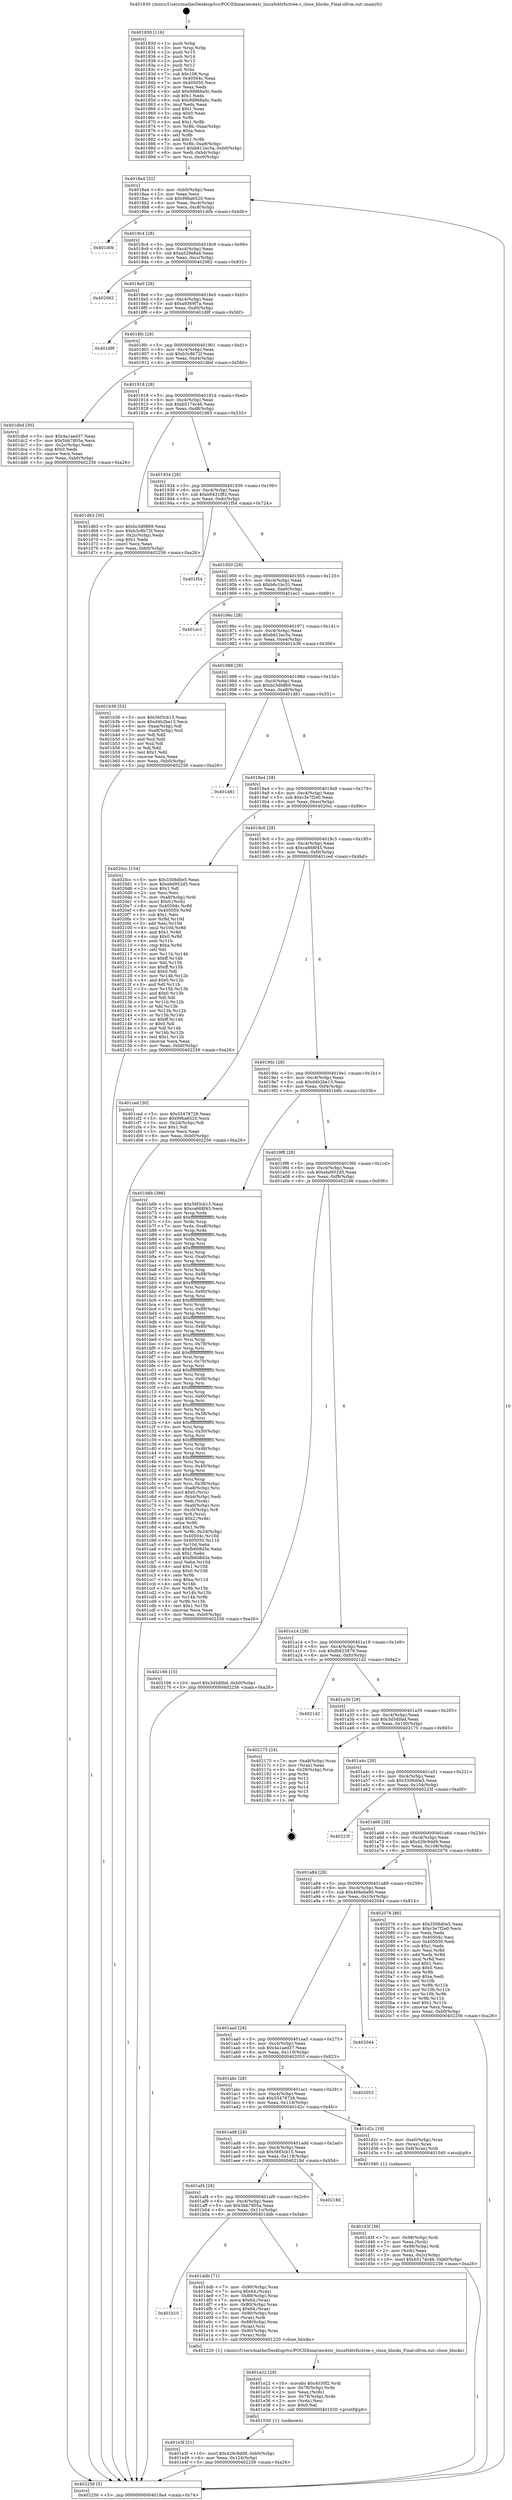 digraph "0x401830" {
  label = "0x401830 (/mnt/c/Users/mathe/Desktop/tcc/POCII/binaries/extr_linuxfsbtrfsctree.c_close_blocks_Final-ollvm.out::main(0))"
  labelloc = "t"
  node[shape=record]

  Entry [label="",width=0.3,height=0.3,shape=circle,fillcolor=black,style=filled]
  "0x4018a4" [label="{
     0x4018a4 [32]\l
     | [instrs]\l
     &nbsp;&nbsp;0x4018a4 \<+6\>: mov -0xb0(%rbp),%eax\l
     &nbsp;&nbsp;0x4018aa \<+2\>: mov %eax,%ecx\l
     &nbsp;&nbsp;0x4018ac \<+6\>: sub $0x99ba6520,%ecx\l
     &nbsp;&nbsp;0x4018b2 \<+6\>: mov %eax,-0xc4(%rbp)\l
     &nbsp;&nbsp;0x4018b8 \<+6\>: mov %ecx,-0xc8(%rbp)\l
     &nbsp;&nbsp;0x4018be \<+6\>: je 0000000000401d0b \<main+0x4db\>\l
  }"]
  "0x401d0b" [label="{
     0x401d0b\l
  }", style=dashed]
  "0x4018c4" [label="{
     0x4018c4 [28]\l
     | [instrs]\l
     &nbsp;&nbsp;0x4018c4 \<+5\>: jmp 00000000004018c9 \<main+0x99\>\l
     &nbsp;&nbsp;0x4018c9 \<+6\>: mov -0xc4(%rbp),%eax\l
     &nbsp;&nbsp;0x4018cf \<+5\>: sub $0xa529e8a4,%eax\l
     &nbsp;&nbsp;0x4018d4 \<+6\>: mov %eax,-0xcc(%rbp)\l
     &nbsp;&nbsp;0x4018da \<+6\>: je 0000000000402062 \<main+0x832\>\l
  }"]
  Exit [label="",width=0.3,height=0.3,shape=circle,fillcolor=black,style=filled,peripheries=2]
  "0x402062" [label="{
     0x402062\l
  }", style=dashed]
  "0x4018e0" [label="{
     0x4018e0 [28]\l
     | [instrs]\l
     &nbsp;&nbsp;0x4018e0 \<+5\>: jmp 00000000004018e5 \<main+0xb5\>\l
     &nbsp;&nbsp;0x4018e5 \<+6\>: mov -0xc4(%rbp),%eax\l
     &nbsp;&nbsp;0x4018eb \<+5\>: sub $0xa9369f7a,%eax\l
     &nbsp;&nbsp;0x4018f0 \<+6\>: mov %eax,-0xd0(%rbp)\l
     &nbsp;&nbsp;0x4018f6 \<+6\>: je 0000000000401d9f \<main+0x56f\>\l
  }"]
  "0x401e3f" [label="{
     0x401e3f [21]\l
     | [instrs]\l
     &nbsp;&nbsp;0x401e3f \<+10\>: movl $0x429c9dd9,-0xb0(%rbp)\l
     &nbsp;&nbsp;0x401e49 \<+6\>: mov %eax,-0x124(%rbp)\l
     &nbsp;&nbsp;0x401e4f \<+5\>: jmp 0000000000402256 \<main+0xa26\>\l
  }"]
  "0x401d9f" [label="{
     0x401d9f\l
  }", style=dashed]
  "0x4018fc" [label="{
     0x4018fc [28]\l
     | [instrs]\l
     &nbsp;&nbsp;0x4018fc \<+5\>: jmp 0000000000401901 \<main+0xd1\>\l
     &nbsp;&nbsp;0x401901 \<+6\>: mov -0xc4(%rbp),%eax\l
     &nbsp;&nbsp;0x401907 \<+5\>: sub $0xb3c8b72f,%eax\l
     &nbsp;&nbsp;0x40190c \<+6\>: mov %eax,-0xd4(%rbp)\l
     &nbsp;&nbsp;0x401912 \<+6\>: je 0000000000401dbd \<main+0x58d\>\l
  }"]
  "0x401e22" [label="{
     0x401e22 [29]\l
     | [instrs]\l
     &nbsp;&nbsp;0x401e22 \<+10\>: movabs $0x4030f2,%rdi\l
     &nbsp;&nbsp;0x401e2c \<+4\>: mov -0x78(%rbp),%rdx\l
     &nbsp;&nbsp;0x401e30 \<+2\>: mov %eax,(%rdx)\l
     &nbsp;&nbsp;0x401e32 \<+4\>: mov -0x78(%rbp),%rdx\l
     &nbsp;&nbsp;0x401e36 \<+2\>: mov (%rdx),%esi\l
     &nbsp;&nbsp;0x401e38 \<+2\>: mov $0x0,%al\l
     &nbsp;&nbsp;0x401e3a \<+5\>: call 0000000000401030 \<printf@plt\>\l
     | [calls]\l
     &nbsp;&nbsp;0x401030 \{1\} (unknown)\l
  }"]
  "0x401dbd" [label="{
     0x401dbd [30]\l
     | [instrs]\l
     &nbsp;&nbsp;0x401dbd \<+5\>: mov $0x4a1aed37,%eax\l
     &nbsp;&nbsp;0x401dc2 \<+5\>: mov $0x5bb7805a,%ecx\l
     &nbsp;&nbsp;0x401dc7 \<+3\>: mov -0x2c(%rbp),%edx\l
     &nbsp;&nbsp;0x401dca \<+3\>: cmp $0x0,%edx\l
     &nbsp;&nbsp;0x401dcd \<+3\>: cmove %ecx,%eax\l
     &nbsp;&nbsp;0x401dd0 \<+6\>: mov %eax,-0xb0(%rbp)\l
     &nbsp;&nbsp;0x401dd6 \<+5\>: jmp 0000000000402256 \<main+0xa26\>\l
  }"]
  "0x401918" [label="{
     0x401918 [28]\l
     | [instrs]\l
     &nbsp;&nbsp;0x401918 \<+5\>: jmp 000000000040191d \<main+0xed\>\l
     &nbsp;&nbsp;0x40191d \<+6\>: mov -0xc4(%rbp),%eax\l
     &nbsp;&nbsp;0x401923 \<+5\>: sub $0xb517dc46,%eax\l
     &nbsp;&nbsp;0x401928 \<+6\>: mov %eax,-0xd8(%rbp)\l
     &nbsp;&nbsp;0x40192e \<+6\>: je 0000000000401d63 \<main+0x533\>\l
  }"]
  "0x401b10" [label="{
     0x401b10\l
  }", style=dashed]
  "0x401d63" [label="{
     0x401d63 [30]\l
     | [instrs]\l
     &nbsp;&nbsp;0x401d63 \<+5\>: mov $0xbc3d0869,%eax\l
     &nbsp;&nbsp;0x401d68 \<+5\>: mov $0xb3c8b72f,%ecx\l
     &nbsp;&nbsp;0x401d6d \<+3\>: mov -0x2c(%rbp),%edx\l
     &nbsp;&nbsp;0x401d70 \<+3\>: cmp $0x1,%edx\l
     &nbsp;&nbsp;0x401d73 \<+3\>: cmovl %ecx,%eax\l
     &nbsp;&nbsp;0x401d76 \<+6\>: mov %eax,-0xb0(%rbp)\l
     &nbsp;&nbsp;0x401d7c \<+5\>: jmp 0000000000402256 \<main+0xa26\>\l
  }"]
  "0x401934" [label="{
     0x401934 [28]\l
     | [instrs]\l
     &nbsp;&nbsp;0x401934 \<+5\>: jmp 0000000000401939 \<main+0x109\>\l
     &nbsp;&nbsp;0x401939 \<+6\>: mov -0xc4(%rbp),%eax\l
     &nbsp;&nbsp;0x40193f \<+5\>: sub $0xb6431f82,%eax\l
     &nbsp;&nbsp;0x401944 \<+6\>: mov %eax,-0xdc(%rbp)\l
     &nbsp;&nbsp;0x40194a \<+6\>: je 0000000000401f54 \<main+0x724\>\l
  }"]
  "0x401ddb" [label="{
     0x401ddb [71]\l
     | [instrs]\l
     &nbsp;&nbsp;0x401ddb \<+7\>: mov -0x90(%rbp),%rax\l
     &nbsp;&nbsp;0x401de2 \<+7\>: movq $0x64,(%rax)\l
     &nbsp;&nbsp;0x401de9 \<+7\>: mov -0x88(%rbp),%rax\l
     &nbsp;&nbsp;0x401df0 \<+7\>: movq $0x64,(%rax)\l
     &nbsp;&nbsp;0x401df7 \<+4\>: mov -0x80(%rbp),%rax\l
     &nbsp;&nbsp;0x401dfb \<+7\>: movq $0x64,(%rax)\l
     &nbsp;&nbsp;0x401e02 \<+7\>: mov -0x90(%rbp),%rax\l
     &nbsp;&nbsp;0x401e09 \<+3\>: mov (%rax),%rdi\l
     &nbsp;&nbsp;0x401e0c \<+7\>: mov -0x88(%rbp),%rax\l
     &nbsp;&nbsp;0x401e13 \<+3\>: mov (%rax),%rsi\l
     &nbsp;&nbsp;0x401e16 \<+4\>: mov -0x80(%rbp),%rax\l
     &nbsp;&nbsp;0x401e1a \<+3\>: mov (%rax),%rdx\l
     &nbsp;&nbsp;0x401e1d \<+5\>: call 0000000000401220 \<close_blocks\>\l
     | [calls]\l
     &nbsp;&nbsp;0x401220 \{1\} (/mnt/c/Users/mathe/Desktop/tcc/POCII/binaries/extr_linuxfsbtrfsctree.c_close_blocks_Final-ollvm.out::close_blocks)\l
  }"]
  "0x401f54" [label="{
     0x401f54\l
  }", style=dashed]
  "0x401950" [label="{
     0x401950 [28]\l
     | [instrs]\l
     &nbsp;&nbsp;0x401950 \<+5\>: jmp 0000000000401955 \<main+0x125\>\l
     &nbsp;&nbsp;0x401955 \<+6\>: mov -0xc4(%rbp),%eax\l
     &nbsp;&nbsp;0x40195b \<+5\>: sub $0xb6c1bc31,%eax\l
     &nbsp;&nbsp;0x401960 \<+6\>: mov %eax,-0xe0(%rbp)\l
     &nbsp;&nbsp;0x401966 \<+6\>: je 0000000000401ec1 \<main+0x691\>\l
  }"]
  "0x401af4" [label="{
     0x401af4 [28]\l
     | [instrs]\l
     &nbsp;&nbsp;0x401af4 \<+5\>: jmp 0000000000401af9 \<main+0x2c9\>\l
     &nbsp;&nbsp;0x401af9 \<+6\>: mov -0xc4(%rbp),%eax\l
     &nbsp;&nbsp;0x401aff \<+5\>: sub $0x5bb7805a,%eax\l
     &nbsp;&nbsp;0x401b04 \<+6\>: mov %eax,-0x11c(%rbp)\l
     &nbsp;&nbsp;0x401b0a \<+6\>: je 0000000000401ddb \<main+0x5ab\>\l
  }"]
  "0x401ec1" [label="{
     0x401ec1\l
  }", style=dashed]
  "0x40196c" [label="{
     0x40196c [28]\l
     | [instrs]\l
     &nbsp;&nbsp;0x40196c \<+5\>: jmp 0000000000401971 \<main+0x141\>\l
     &nbsp;&nbsp;0x401971 \<+6\>: mov -0xc4(%rbp),%eax\l
     &nbsp;&nbsp;0x401977 \<+5\>: sub $0xb812ec5a,%eax\l
     &nbsp;&nbsp;0x40197c \<+6\>: mov %eax,-0xe4(%rbp)\l
     &nbsp;&nbsp;0x401982 \<+6\>: je 0000000000401b36 \<main+0x306\>\l
  }"]
  "0x40218d" [label="{
     0x40218d\l
  }", style=dashed]
  "0x401b36" [label="{
     0x401b36 [53]\l
     | [instrs]\l
     &nbsp;&nbsp;0x401b36 \<+5\>: mov $0x56f3cb15,%eax\l
     &nbsp;&nbsp;0x401b3b \<+5\>: mov $0xd4b2be13,%ecx\l
     &nbsp;&nbsp;0x401b40 \<+6\>: mov -0xaa(%rbp),%dl\l
     &nbsp;&nbsp;0x401b46 \<+7\>: mov -0xa9(%rbp),%sil\l
     &nbsp;&nbsp;0x401b4d \<+3\>: mov %dl,%dil\l
     &nbsp;&nbsp;0x401b50 \<+3\>: and %sil,%dil\l
     &nbsp;&nbsp;0x401b53 \<+3\>: xor %sil,%dl\l
     &nbsp;&nbsp;0x401b56 \<+3\>: or %dl,%dil\l
     &nbsp;&nbsp;0x401b59 \<+4\>: test $0x1,%dil\l
     &nbsp;&nbsp;0x401b5d \<+3\>: cmovne %ecx,%eax\l
     &nbsp;&nbsp;0x401b60 \<+6\>: mov %eax,-0xb0(%rbp)\l
     &nbsp;&nbsp;0x401b66 \<+5\>: jmp 0000000000402256 \<main+0xa26\>\l
  }"]
  "0x401988" [label="{
     0x401988 [28]\l
     | [instrs]\l
     &nbsp;&nbsp;0x401988 \<+5\>: jmp 000000000040198d \<main+0x15d\>\l
     &nbsp;&nbsp;0x40198d \<+6\>: mov -0xc4(%rbp),%eax\l
     &nbsp;&nbsp;0x401993 \<+5\>: sub $0xbc3d0869,%eax\l
     &nbsp;&nbsp;0x401998 \<+6\>: mov %eax,-0xe8(%rbp)\l
     &nbsp;&nbsp;0x40199e \<+6\>: je 0000000000401d81 \<main+0x551\>\l
  }"]
  "0x402256" [label="{
     0x402256 [5]\l
     | [instrs]\l
     &nbsp;&nbsp;0x402256 \<+5\>: jmp 00000000004018a4 \<main+0x74\>\l
  }"]
  "0x401830" [label="{
     0x401830 [116]\l
     | [instrs]\l
     &nbsp;&nbsp;0x401830 \<+1\>: push %rbp\l
     &nbsp;&nbsp;0x401831 \<+3\>: mov %rsp,%rbp\l
     &nbsp;&nbsp;0x401834 \<+2\>: push %r15\l
     &nbsp;&nbsp;0x401836 \<+2\>: push %r14\l
     &nbsp;&nbsp;0x401838 \<+2\>: push %r13\l
     &nbsp;&nbsp;0x40183a \<+2\>: push %r12\l
     &nbsp;&nbsp;0x40183c \<+1\>: push %rbx\l
     &nbsp;&nbsp;0x40183d \<+7\>: sub $0x108,%rsp\l
     &nbsp;&nbsp;0x401844 \<+7\>: mov 0x40504c,%eax\l
     &nbsp;&nbsp;0x40184b \<+7\>: mov 0x405050,%ecx\l
     &nbsp;&nbsp;0x401852 \<+2\>: mov %eax,%edx\l
     &nbsp;&nbsp;0x401854 \<+6\>: add $0x9d968a0c,%edx\l
     &nbsp;&nbsp;0x40185a \<+3\>: sub $0x1,%edx\l
     &nbsp;&nbsp;0x40185d \<+6\>: sub $0x9d968a0c,%edx\l
     &nbsp;&nbsp;0x401863 \<+3\>: imul %edx,%eax\l
     &nbsp;&nbsp;0x401866 \<+3\>: and $0x1,%eax\l
     &nbsp;&nbsp;0x401869 \<+3\>: cmp $0x0,%eax\l
     &nbsp;&nbsp;0x40186c \<+4\>: sete %r8b\l
     &nbsp;&nbsp;0x401870 \<+4\>: and $0x1,%r8b\l
     &nbsp;&nbsp;0x401874 \<+7\>: mov %r8b,-0xaa(%rbp)\l
     &nbsp;&nbsp;0x40187b \<+3\>: cmp $0xa,%ecx\l
     &nbsp;&nbsp;0x40187e \<+4\>: setl %r8b\l
     &nbsp;&nbsp;0x401882 \<+4\>: and $0x1,%r8b\l
     &nbsp;&nbsp;0x401886 \<+7\>: mov %r8b,-0xa9(%rbp)\l
     &nbsp;&nbsp;0x40188d \<+10\>: movl $0xb812ec5a,-0xb0(%rbp)\l
     &nbsp;&nbsp;0x401897 \<+6\>: mov %edi,-0xb4(%rbp)\l
     &nbsp;&nbsp;0x40189d \<+7\>: mov %rsi,-0xc0(%rbp)\l
  }"]
  "0x401d3f" [label="{
     0x401d3f [36]\l
     | [instrs]\l
     &nbsp;&nbsp;0x401d3f \<+7\>: mov -0x98(%rbp),%rdi\l
     &nbsp;&nbsp;0x401d46 \<+2\>: mov %eax,(%rdi)\l
     &nbsp;&nbsp;0x401d48 \<+7\>: mov -0x98(%rbp),%rdi\l
     &nbsp;&nbsp;0x401d4f \<+2\>: mov (%rdi),%eax\l
     &nbsp;&nbsp;0x401d51 \<+3\>: mov %eax,-0x2c(%rbp)\l
     &nbsp;&nbsp;0x401d54 \<+10\>: movl $0xb517dc46,-0xb0(%rbp)\l
     &nbsp;&nbsp;0x401d5e \<+5\>: jmp 0000000000402256 \<main+0xa26\>\l
  }"]
  "0x401d81" [label="{
     0x401d81\l
  }", style=dashed]
  "0x4019a4" [label="{
     0x4019a4 [28]\l
     | [instrs]\l
     &nbsp;&nbsp;0x4019a4 \<+5\>: jmp 00000000004019a9 \<main+0x179\>\l
     &nbsp;&nbsp;0x4019a9 \<+6\>: mov -0xc4(%rbp),%eax\l
     &nbsp;&nbsp;0x4019af \<+5\>: sub $0xc3e7f2e0,%eax\l
     &nbsp;&nbsp;0x4019b4 \<+6\>: mov %eax,-0xec(%rbp)\l
     &nbsp;&nbsp;0x4019ba \<+6\>: je 00000000004020cc \<main+0x89c\>\l
  }"]
  "0x401ad8" [label="{
     0x401ad8 [28]\l
     | [instrs]\l
     &nbsp;&nbsp;0x401ad8 \<+5\>: jmp 0000000000401add \<main+0x2ad\>\l
     &nbsp;&nbsp;0x401add \<+6\>: mov -0xc4(%rbp),%eax\l
     &nbsp;&nbsp;0x401ae3 \<+5\>: sub $0x56f3cb15,%eax\l
     &nbsp;&nbsp;0x401ae8 \<+6\>: mov %eax,-0x118(%rbp)\l
     &nbsp;&nbsp;0x401aee \<+6\>: je 000000000040218d \<main+0x95d\>\l
  }"]
  "0x4020cc" [label="{
     0x4020cc [154]\l
     | [instrs]\l
     &nbsp;&nbsp;0x4020cc \<+5\>: mov $0x3308d0e5,%eax\l
     &nbsp;&nbsp;0x4020d1 \<+5\>: mov $0xebd952d5,%ecx\l
     &nbsp;&nbsp;0x4020d6 \<+2\>: mov $0x1,%dl\l
     &nbsp;&nbsp;0x4020d8 \<+2\>: xor %esi,%esi\l
     &nbsp;&nbsp;0x4020da \<+7\>: mov -0xa8(%rbp),%rdi\l
     &nbsp;&nbsp;0x4020e1 \<+6\>: movl $0x0,(%rdi)\l
     &nbsp;&nbsp;0x4020e7 \<+8\>: mov 0x40504c,%r8d\l
     &nbsp;&nbsp;0x4020ef \<+8\>: mov 0x405050,%r9d\l
     &nbsp;&nbsp;0x4020f7 \<+3\>: sub $0x1,%esi\l
     &nbsp;&nbsp;0x4020fa \<+3\>: mov %r8d,%r10d\l
     &nbsp;&nbsp;0x4020fd \<+3\>: add %esi,%r10d\l
     &nbsp;&nbsp;0x402100 \<+4\>: imul %r10d,%r8d\l
     &nbsp;&nbsp;0x402104 \<+4\>: and $0x1,%r8d\l
     &nbsp;&nbsp;0x402108 \<+4\>: cmp $0x0,%r8d\l
     &nbsp;&nbsp;0x40210c \<+4\>: sete %r11b\l
     &nbsp;&nbsp;0x402110 \<+4\>: cmp $0xa,%r9d\l
     &nbsp;&nbsp;0x402114 \<+3\>: setl %bl\l
     &nbsp;&nbsp;0x402117 \<+3\>: mov %r11b,%r14b\l
     &nbsp;&nbsp;0x40211a \<+4\>: xor $0xff,%r14b\l
     &nbsp;&nbsp;0x40211e \<+3\>: mov %bl,%r15b\l
     &nbsp;&nbsp;0x402121 \<+4\>: xor $0xff,%r15b\l
     &nbsp;&nbsp;0x402125 \<+3\>: xor $0x0,%dl\l
     &nbsp;&nbsp;0x402128 \<+3\>: mov %r14b,%r12b\l
     &nbsp;&nbsp;0x40212b \<+4\>: and $0x0,%r12b\l
     &nbsp;&nbsp;0x40212f \<+3\>: and %dl,%r11b\l
     &nbsp;&nbsp;0x402132 \<+3\>: mov %r15b,%r13b\l
     &nbsp;&nbsp;0x402135 \<+4\>: and $0x0,%r13b\l
     &nbsp;&nbsp;0x402139 \<+2\>: and %dl,%bl\l
     &nbsp;&nbsp;0x40213b \<+3\>: or %r11b,%r12b\l
     &nbsp;&nbsp;0x40213e \<+3\>: or %bl,%r13b\l
     &nbsp;&nbsp;0x402141 \<+3\>: xor %r13b,%r12b\l
     &nbsp;&nbsp;0x402144 \<+3\>: or %r15b,%r14b\l
     &nbsp;&nbsp;0x402147 \<+4\>: xor $0xff,%r14b\l
     &nbsp;&nbsp;0x40214b \<+3\>: or $0x0,%dl\l
     &nbsp;&nbsp;0x40214e \<+3\>: and %dl,%r14b\l
     &nbsp;&nbsp;0x402151 \<+3\>: or %r14b,%r12b\l
     &nbsp;&nbsp;0x402154 \<+4\>: test $0x1,%r12b\l
     &nbsp;&nbsp;0x402158 \<+3\>: cmovne %ecx,%eax\l
     &nbsp;&nbsp;0x40215b \<+6\>: mov %eax,-0xb0(%rbp)\l
     &nbsp;&nbsp;0x402161 \<+5\>: jmp 0000000000402256 \<main+0xa26\>\l
  }"]
  "0x4019c0" [label="{
     0x4019c0 [28]\l
     | [instrs]\l
     &nbsp;&nbsp;0x4019c0 \<+5\>: jmp 00000000004019c5 \<main+0x195\>\l
     &nbsp;&nbsp;0x4019c5 \<+6\>: mov -0xc4(%rbp),%eax\l
     &nbsp;&nbsp;0x4019cb \<+5\>: sub $0xca668f45,%eax\l
     &nbsp;&nbsp;0x4019d0 \<+6\>: mov %eax,-0xf0(%rbp)\l
     &nbsp;&nbsp;0x4019d6 \<+6\>: je 0000000000401ced \<main+0x4bd\>\l
  }"]
  "0x401d2c" [label="{
     0x401d2c [19]\l
     | [instrs]\l
     &nbsp;&nbsp;0x401d2c \<+7\>: mov -0xa0(%rbp),%rax\l
     &nbsp;&nbsp;0x401d33 \<+3\>: mov (%rax),%rax\l
     &nbsp;&nbsp;0x401d36 \<+4\>: mov 0x8(%rax),%rdi\l
     &nbsp;&nbsp;0x401d3a \<+5\>: call 0000000000401040 \<atoi@plt\>\l
     | [calls]\l
     &nbsp;&nbsp;0x401040 \{1\} (unknown)\l
  }"]
  "0x401ced" [label="{
     0x401ced [30]\l
     | [instrs]\l
     &nbsp;&nbsp;0x401ced \<+5\>: mov $0x55478728,%eax\l
     &nbsp;&nbsp;0x401cf2 \<+5\>: mov $0x99ba6520,%ecx\l
     &nbsp;&nbsp;0x401cf7 \<+3\>: mov -0x2d(%rbp),%dl\l
     &nbsp;&nbsp;0x401cfa \<+3\>: test $0x1,%dl\l
     &nbsp;&nbsp;0x401cfd \<+3\>: cmovne %ecx,%eax\l
     &nbsp;&nbsp;0x401d00 \<+6\>: mov %eax,-0xb0(%rbp)\l
     &nbsp;&nbsp;0x401d06 \<+5\>: jmp 0000000000402256 \<main+0xa26\>\l
  }"]
  "0x4019dc" [label="{
     0x4019dc [28]\l
     | [instrs]\l
     &nbsp;&nbsp;0x4019dc \<+5\>: jmp 00000000004019e1 \<main+0x1b1\>\l
     &nbsp;&nbsp;0x4019e1 \<+6\>: mov -0xc4(%rbp),%eax\l
     &nbsp;&nbsp;0x4019e7 \<+5\>: sub $0xd4b2be13,%eax\l
     &nbsp;&nbsp;0x4019ec \<+6\>: mov %eax,-0xf4(%rbp)\l
     &nbsp;&nbsp;0x4019f2 \<+6\>: je 0000000000401b6b \<main+0x33b\>\l
  }"]
  "0x401abc" [label="{
     0x401abc [28]\l
     | [instrs]\l
     &nbsp;&nbsp;0x401abc \<+5\>: jmp 0000000000401ac1 \<main+0x291\>\l
     &nbsp;&nbsp;0x401ac1 \<+6\>: mov -0xc4(%rbp),%eax\l
     &nbsp;&nbsp;0x401ac7 \<+5\>: sub $0x55478728,%eax\l
     &nbsp;&nbsp;0x401acc \<+6\>: mov %eax,-0x114(%rbp)\l
     &nbsp;&nbsp;0x401ad2 \<+6\>: je 0000000000401d2c \<main+0x4fc\>\l
  }"]
  "0x401b6b" [label="{
     0x401b6b [386]\l
     | [instrs]\l
     &nbsp;&nbsp;0x401b6b \<+5\>: mov $0x56f3cb15,%eax\l
     &nbsp;&nbsp;0x401b70 \<+5\>: mov $0xca668f45,%ecx\l
     &nbsp;&nbsp;0x401b75 \<+3\>: mov %rsp,%rdx\l
     &nbsp;&nbsp;0x401b78 \<+4\>: add $0xfffffffffffffff0,%rdx\l
     &nbsp;&nbsp;0x401b7c \<+3\>: mov %rdx,%rsp\l
     &nbsp;&nbsp;0x401b7f \<+7\>: mov %rdx,-0xa8(%rbp)\l
     &nbsp;&nbsp;0x401b86 \<+3\>: mov %rsp,%rdx\l
     &nbsp;&nbsp;0x401b89 \<+4\>: add $0xfffffffffffffff0,%rdx\l
     &nbsp;&nbsp;0x401b8d \<+3\>: mov %rdx,%rsp\l
     &nbsp;&nbsp;0x401b90 \<+3\>: mov %rsp,%rsi\l
     &nbsp;&nbsp;0x401b93 \<+4\>: add $0xfffffffffffffff0,%rsi\l
     &nbsp;&nbsp;0x401b97 \<+3\>: mov %rsi,%rsp\l
     &nbsp;&nbsp;0x401b9a \<+7\>: mov %rsi,-0xa0(%rbp)\l
     &nbsp;&nbsp;0x401ba1 \<+3\>: mov %rsp,%rsi\l
     &nbsp;&nbsp;0x401ba4 \<+4\>: add $0xfffffffffffffff0,%rsi\l
     &nbsp;&nbsp;0x401ba8 \<+3\>: mov %rsi,%rsp\l
     &nbsp;&nbsp;0x401bab \<+7\>: mov %rsi,-0x98(%rbp)\l
     &nbsp;&nbsp;0x401bb2 \<+3\>: mov %rsp,%rsi\l
     &nbsp;&nbsp;0x401bb5 \<+4\>: add $0xfffffffffffffff0,%rsi\l
     &nbsp;&nbsp;0x401bb9 \<+3\>: mov %rsi,%rsp\l
     &nbsp;&nbsp;0x401bbc \<+7\>: mov %rsi,-0x90(%rbp)\l
     &nbsp;&nbsp;0x401bc3 \<+3\>: mov %rsp,%rsi\l
     &nbsp;&nbsp;0x401bc6 \<+4\>: add $0xfffffffffffffff0,%rsi\l
     &nbsp;&nbsp;0x401bca \<+3\>: mov %rsi,%rsp\l
     &nbsp;&nbsp;0x401bcd \<+7\>: mov %rsi,-0x88(%rbp)\l
     &nbsp;&nbsp;0x401bd4 \<+3\>: mov %rsp,%rsi\l
     &nbsp;&nbsp;0x401bd7 \<+4\>: add $0xfffffffffffffff0,%rsi\l
     &nbsp;&nbsp;0x401bdb \<+3\>: mov %rsi,%rsp\l
     &nbsp;&nbsp;0x401bde \<+4\>: mov %rsi,-0x80(%rbp)\l
     &nbsp;&nbsp;0x401be2 \<+3\>: mov %rsp,%rsi\l
     &nbsp;&nbsp;0x401be5 \<+4\>: add $0xfffffffffffffff0,%rsi\l
     &nbsp;&nbsp;0x401be9 \<+3\>: mov %rsi,%rsp\l
     &nbsp;&nbsp;0x401bec \<+4\>: mov %rsi,-0x78(%rbp)\l
     &nbsp;&nbsp;0x401bf0 \<+3\>: mov %rsp,%rsi\l
     &nbsp;&nbsp;0x401bf3 \<+4\>: add $0xfffffffffffffff0,%rsi\l
     &nbsp;&nbsp;0x401bf7 \<+3\>: mov %rsi,%rsp\l
     &nbsp;&nbsp;0x401bfa \<+4\>: mov %rsi,-0x70(%rbp)\l
     &nbsp;&nbsp;0x401bfe \<+3\>: mov %rsp,%rsi\l
     &nbsp;&nbsp;0x401c01 \<+4\>: add $0xfffffffffffffff0,%rsi\l
     &nbsp;&nbsp;0x401c05 \<+3\>: mov %rsi,%rsp\l
     &nbsp;&nbsp;0x401c08 \<+4\>: mov %rsi,-0x68(%rbp)\l
     &nbsp;&nbsp;0x401c0c \<+3\>: mov %rsp,%rsi\l
     &nbsp;&nbsp;0x401c0f \<+4\>: add $0xfffffffffffffff0,%rsi\l
     &nbsp;&nbsp;0x401c13 \<+3\>: mov %rsi,%rsp\l
     &nbsp;&nbsp;0x401c16 \<+4\>: mov %rsi,-0x60(%rbp)\l
     &nbsp;&nbsp;0x401c1a \<+3\>: mov %rsp,%rsi\l
     &nbsp;&nbsp;0x401c1d \<+4\>: add $0xfffffffffffffff0,%rsi\l
     &nbsp;&nbsp;0x401c21 \<+3\>: mov %rsi,%rsp\l
     &nbsp;&nbsp;0x401c24 \<+4\>: mov %rsi,-0x58(%rbp)\l
     &nbsp;&nbsp;0x401c28 \<+3\>: mov %rsp,%rsi\l
     &nbsp;&nbsp;0x401c2b \<+4\>: add $0xfffffffffffffff0,%rsi\l
     &nbsp;&nbsp;0x401c2f \<+3\>: mov %rsi,%rsp\l
     &nbsp;&nbsp;0x401c32 \<+4\>: mov %rsi,-0x50(%rbp)\l
     &nbsp;&nbsp;0x401c36 \<+3\>: mov %rsp,%rsi\l
     &nbsp;&nbsp;0x401c39 \<+4\>: add $0xfffffffffffffff0,%rsi\l
     &nbsp;&nbsp;0x401c3d \<+3\>: mov %rsi,%rsp\l
     &nbsp;&nbsp;0x401c40 \<+4\>: mov %rsi,-0x48(%rbp)\l
     &nbsp;&nbsp;0x401c44 \<+3\>: mov %rsp,%rsi\l
     &nbsp;&nbsp;0x401c47 \<+4\>: add $0xfffffffffffffff0,%rsi\l
     &nbsp;&nbsp;0x401c4b \<+3\>: mov %rsi,%rsp\l
     &nbsp;&nbsp;0x401c4e \<+4\>: mov %rsi,-0x40(%rbp)\l
     &nbsp;&nbsp;0x401c52 \<+3\>: mov %rsp,%rsi\l
     &nbsp;&nbsp;0x401c55 \<+4\>: add $0xfffffffffffffff0,%rsi\l
     &nbsp;&nbsp;0x401c59 \<+3\>: mov %rsi,%rsp\l
     &nbsp;&nbsp;0x401c5c \<+4\>: mov %rsi,-0x38(%rbp)\l
     &nbsp;&nbsp;0x401c60 \<+7\>: mov -0xa8(%rbp),%rsi\l
     &nbsp;&nbsp;0x401c67 \<+6\>: movl $0x0,(%rsi)\l
     &nbsp;&nbsp;0x401c6d \<+6\>: mov -0xb4(%rbp),%edi\l
     &nbsp;&nbsp;0x401c73 \<+2\>: mov %edi,(%rdx)\l
     &nbsp;&nbsp;0x401c75 \<+7\>: mov -0xa0(%rbp),%rsi\l
     &nbsp;&nbsp;0x401c7c \<+7\>: mov -0xc0(%rbp),%r8\l
     &nbsp;&nbsp;0x401c83 \<+3\>: mov %r8,(%rsi)\l
     &nbsp;&nbsp;0x401c86 \<+3\>: cmpl $0x2,(%rdx)\l
     &nbsp;&nbsp;0x401c89 \<+4\>: setne %r9b\l
     &nbsp;&nbsp;0x401c8d \<+4\>: and $0x1,%r9b\l
     &nbsp;&nbsp;0x401c91 \<+4\>: mov %r9b,-0x2d(%rbp)\l
     &nbsp;&nbsp;0x401c95 \<+8\>: mov 0x40504c,%r10d\l
     &nbsp;&nbsp;0x401c9d \<+8\>: mov 0x405050,%r11d\l
     &nbsp;&nbsp;0x401ca5 \<+3\>: mov %r10d,%ebx\l
     &nbsp;&nbsp;0x401ca8 \<+6\>: sub $0xfb608d3e,%ebx\l
     &nbsp;&nbsp;0x401cae \<+3\>: sub $0x1,%ebx\l
     &nbsp;&nbsp;0x401cb1 \<+6\>: add $0xfb608d3e,%ebx\l
     &nbsp;&nbsp;0x401cb7 \<+4\>: imul %ebx,%r10d\l
     &nbsp;&nbsp;0x401cbb \<+4\>: and $0x1,%r10d\l
     &nbsp;&nbsp;0x401cbf \<+4\>: cmp $0x0,%r10d\l
     &nbsp;&nbsp;0x401cc3 \<+4\>: sete %r9b\l
     &nbsp;&nbsp;0x401cc7 \<+4\>: cmp $0xa,%r11d\l
     &nbsp;&nbsp;0x401ccb \<+4\>: setl %r14b\l
     &nbsp;&nbsp;0x401ccf \<+3\>: mov %r9b,%r15b\l
     &nbsp;&nbsp;0x401cd2 \<+3\>: and %r14b,%r15b\l
     &nbsp;&nbsp;0x401cd5 \<+3\>: xor %r14b,%r9b\l
     &nbsp;&nbsp;0x401cd8 \<+3\>: or %r9b,%r15b\l
     &nbsp;&nbsp;0x401cdb \<+4\>: test $0x1,%r15b\l
     &nbsp;&nbsp;0x401cdf \<+3\>: cmovne %ecx,%eax\l
     &nbsp;&nbsp;0x401ce2 \<+6\>: mov %eax,-0xb0(%rbp)\l
     &nbsp;&nbsp;0x401ce8 \<+5\>: jmp 0000000000402256 \<main+0xa26\>\l
  }"]
  "0x4019f8" [label="{
     0x4019f8 [28]\l
     | [instrs]\l
     &nbsp;&nbsp;0x4019f8 \<+5\>: jmp 00000000004019fd \<main+0x1cd\>\l
     &nbsp;&nbsp;0x4019fd \<+6\>: mov -0xc4(%rbp),%eax\l
     &nbsp;&nbsp;0x401a03 \<+5\>: sub $0xebd952d5,%eax\l
     &nbsp;&nbsp;0x401a08 \<+6\>: mov %eax,-0xf8(%rbp)\l
     &nbsp;&nbsp;0x401a0e \<+6\>: je 0000000000402166 \<main+0x936\>\l
  }"]
  "0x402053" [label="{
     0x402053\l
  }", style=dashed]
  "0x401aa0" [label="{
     0x401aa0 [28]\l
     | [instrs]\l
     &nbsp;&nbsp;0x401aa0 \<+5\>: jmp 0000000000401aa5 \<main+0x275\>\l
     &nbsp;&nbsp;0x401aa5 \<+6\>: mov -0xc4(%rbp),%eax\l
     &nbsp;&nbsp;0x401aab \<+5\>: sub $0x4a1aed37,%eax\l
     &nbsp;&nbsp;0x401ab0 \<+6\>: mov %eax,-0x110(%rbp)\l
     &nbsp;&nbsp;0x401ab6 \<+6\>: je 0000000000402053 \<main+0x823\>\l
  }"]
  "0x402166" [label="{
     0x402166 [15]\l
     | [instrs]\l
     &nbsp;&nbsp;0x402166 \<+10\>: movl $0x3d5d0bd,-0xb0(%rbp)\l
     &nbsp;&nbsp;0x402170 \<+5\>: jmp 0000000000402256 \<main+0xa26\>\l
  }"]
  "0x401a14" [label="{
     0x401a14 [28]\l
     | [instrs]\l
     &nbsp;&nbsp;0x401a14 \<+5\>: jmp 0000000000401a19 \<main+0x1e9\>\l
     &nbsp;&nbsp;0x401a19 \<+6\>: mov -0xc4(%rbp),%eax\l
     &nbsp;&nbsp;0x401a1f \<+5\>: sub $0xfb623879,%eax\l
     &nbsp;&nbsp;0x401a24 \<+6\>: mov %eax,-0xfc(%rbp)\l
     &nbsp;&nbsp;0x401a2a \<+6\>: je 00000000004021d2 \<main+0x9a2\>\l
  }"]
  "0x402044" [label="{
     0x402044\l
  }", style=dashed]
  "0x4021d2" [label="{
     0x4021d2\l
  }", style=dashed]
  "0x401a30" [label="{
     0x401a30 [28]\l
     | [instrs]\l
     &nbsp;&nbsp;0x401a30 \<+5\>: jmp 0000000000401a35 \<main+0x205\>\l
     &nbsp;&nbsp;0x401a35 \<+6\>: mov -0xc4(%rbp),%eax\l
     &nbsp;&nbsp;0x401a3b \<+5\>: sub $0x3d5d0bd,%eax\l
     &nbsp;&nbsp;0x401a40 \<+6\>: mov %eax,-0x100(%rbp)\l
     &nbsp;&nbsp;0x401a46 \<+6\>: je 0000000000402175 \<main+0x945\>\l
  }"]
  "0x401a84" [label="{
     0x401a84 [28]\l
     | [instrs]\l
     &nbsp;&nbsp;0x401a84 \<+5\>: jmp 0000000000401a89 \<main+0x259\>\l
     &nbsp;&nbsp;0x401a89 \<+6\>: mov -0xc4(%rbp),%eax\l
     &nbsp;&nbsp;0x401a8f \<+5\>: sub $0x466eba90,%eax\l
     &nbsp;&nbsp;0x401a94 \<+6\>: mov %eax,-0x10c(%rbp)\l
     &nbsp;&nbsp;0x401a9a \<+6\>: je 0000000000402044 \<main+0x814\>\l
  }"]
  "0x402175" [label="{
     0x402175 [24]\l
     | [instrs]\l
     &nbsp;&nbsp;0x402175 \<+7\>: mov -0xa8(%rbp),%rax\l
     &nbsp;&nbsp;0x40217c \<+2\>: mov (%rax),%eax\l
     &nbsp;&nbsp;0x40217e \<+4\>: lea -0x28(%rbp),%rsp\l
     &nbsp;&nbsp;0x402182 \<+1\>: pop %rbx\l
     &nbsp;&nbsp;0x402183 \<+2\>: pop %r12\l
     &nbsp;&nbsp;0x402185 \<+2\>: pop %r13\l
     &nbsp;&nbsp;0x402187 \<+2\>: pop %r14\l
     &nbsp;&nbsp;0x402189 \<+2\>: pop %r15\l
     &nbsp;&nbsp;0x40218b \<+1\>: pop %rbp\l
     &nbsp;&nbsp;0x40218c \<+1\>: ret\l
  }"]
  "0x401a4c" [label="{
     0x401a4c [28]\l
     | [instrs]\l
     &nbsp;&nbsp;0x401a4c \<+5\>: jmp 0000000000401a51 \<main+0x221\>\l
     &nbsp;&nbsp;0x401a51 \<+6\>: mov -0xc4(%rbp),%eax\l
     &nbsp;&nbsp;0x401a57 \<+5\>: sub $0x3308d0e5,%eax\l
     &nbsp;&nbsp;0x401a5c \<+6\>: mov %eax,-0x104(%rbp)\l
     &nbsp;&nbsp;0x401a62 \<+6\>: je 000000000040223f \<main+0xa0f\>\l
  }"]
  "0x402076" [label="{
     0x402076 [86]\l
     | [instrs]\l
     &nbsp;&nbsp;0x402076 \<+5\>: mov $0x3308d0e5,%eax\l
     &nbsp;&nbsp;0x40207b \<+5\>: mov $0xc3e7f2e0,%ecx\l
     &nbsp;&nbsp;0x402080 \<+2\>: xor %edx,%edx\l
     &nbsp;&nbsp;0x402082 \<+7\>: mov 0x40504c,%esi\l
     &nbsp;&nbsp;0x402089 \<+7\>: mov 0x405050,%edi\l
     &nbsp;&nbsp;0x402090 \<+3\>: sub $0x1,%edx\l
     &nbsp;&nbsp;0x402093 \<+3\>: mov %esi,%r8d\l
     &nbsp;&nbsp;0x402096 \<+3\>: add %edx,%r8d\l
     &nbsp;&nbsp;0x402099 \<+4\>: imul %r8d,%esi\l
     &nbsp;&nbsp;0x40209d \<+3\>: and $0x1,%esi\l
     &nbsp;&nbsp;0x4020a0 \<+3\>: cmp $0x0,%esi\l
     &nbsp;&nbsp;0x4020a3 \<+4\>: sete %r9b\l
     &nbsp;&nbsp;0x4020a7 \<+3\>: cmp $0xa,%edi\l
     &nbsp;&nbsp;0x4020aa \<+4\>: setl %r10b\l
     &nbsp;&nbsp;0x4020ae \<+3\>: mov %r9b,%r11b\l
     &nbsp;&nbsp;0x4020b1 \<+3\>: and %r10b,%r11b\l
     &nbsp;&nbsp;0x4020b4 \<+3\>: xor %r10b,%r9b\l
     &nbsp;&nbsp;0x4020b7 \<+3\>: or %r9b,%r11b\l
     &nbsp;&nbsp;0x4020ba \<+4\>: test $0x1,%r11b\l
     &nbsp;&nbsp;0x4020be \<+3\>: cmovne %ecx,%eax\l
     &nbsp;&nbsp;0x4020c1 \<+6\>: mov %eax,-0xb0(%rbp)\l
     &nbsp;&nbsp;0x4020c7 \<+5\>: jmp 0000000000402256 \<main+0xa26\>\l
  }"]
  "0x40223f" [label="{
     0x40223f\l
  }", style=dashed]
  "0x401a68" [label="{
     0x401a68 [28]\l
     | [instrs]\l
     &nbsp;&nbsp;0x401a68 \<+5\>: jmp 0000000000401a6d \<main+0x23d\>\l
     &nbsp;&nbsp;0x401a6d \<+6\>: mov -0xc4(%rbp),%eax\l
     &nbsp;&nbsp;0x401a73 \<+5\>: sub $0x429c9dd9,%eax\l
     &nbsp;&nbsp;0x401a78 \<+6\>: mov %eax,-0x108(%rbp)\l
     &nbsp;&nbsp;0x401a7e \<+6\>: je 0000000000402076 \<main+0x846\>\l
  }"]
  Entry -> "0x401830" [label=" 1"]
  "0x4018a4" -> "0x401d0b" [label=" 0"]
  "0x4018a4" -> "0x4018c4" [label=" 11"]
  "0x402175" -> Exit [label=" 1"]
  "0x4018c4" -> "0x402062" [label=" 0"]
  "0x4018c4" -> "0x4018e0" [label=" 11"]
  "0x402166" -> "0x402256" [label=" 1"]
  "0x4018e0" -> "0x401d9f" [label=" 0"]
  "0x4018e0" -> "0x4018fc" [label=" 11"]
  "0x4020cc" -> "0x402256" [label=" 1"]
  "0x4018fc" -> "0x401dbd" [label=" 1"]
  "0x4018fc" -> "0x401918" [label=" 10"]
  "0x402076" -> "0x402256" [label=" 1"]
  "0x401918" -> "0x401d63" [label=" 1"]
  "0x401918" -> "0x401934" [label=" 9"]
  "0x401e3f" -> "0x402256" [label=" 1"]
  "0x401934" -> "0x401f54" [label=" 0"]
  "0x401934" -> "0x401950" [label=" 9"]
  "0x401e22" -> "0x401e3f" [label=" 1"]
  "0x401950" -> "0x401ec1" [label=" 0"]
  "0x401950" -> "0x40196c" [label=" 9"]
  "0x401af4" -> "0x401b10" [label=" 0"]
  "0x40196c" -> "0x401b36" [label=" 1"]
  "0x40196c" -> "0x401988" [label=" 8"]
  "0x401b36" -> "0x402256" [label=" 1"]
  "0x401830" -> "0x4018a4" [label=" 1"]
  "0x402256" -> "0x4018a4" [label=" 10"]
  "0x401af4" -> "0x401ddb" [label=" 1"]
  "0x401988" -> "0x401d81" [label=" 0"]
  "0x401988" -> "0x4019a4" [label=" 8"]
  "0x401ad8" -> "0x401af4" [label=" 1"]
  "0x4019a4" -> "0x4020cc" [label=" 1"]
  "0x4019a4" -> "0x4019c0" [label=" 7"]
  "0x401ad8" -> "0x40218d" [label=" 0"]
  "0x4019c0" -> "0x401ced" [label=" 1"]
  "0x4019c0" -> "0x4019dc" [label=" 6"]
  "0x401ddb" -> "0x401e22" [label=" 1"]
  "0x4019dc" -> "0x401b6b" [label=" 1"]
  "0x4019dc" -> "0x4019f8" [label=" 5"]
  "0x401d63" -> "0x402256" [label=" 1"]
  "0x401b6b" -> "0x402256" [label=" 1"]
  "0x401ced" -> "0x402256" [label=" 1"]
  "0x401d3f" -> "0x402256" [label=" 1"]
  "0x4019f8" -> "0x402166" [label=" 1"]
  "0x4019f8" -> "0x401a14" [label=" 4"]
  "0x401abc" -> "0x401ad8" [label=" 1"]
  "0x401a14" -> "0x4021d2" [label=" 0"]
  "0x401a14" -> "0x401a30" [label=" 4"]
  "0x401abc" -> "0x401d2c" [label=" 1"]
  "0x401a30" -> "0x402175" [label=" 1"]
  "0x401a30" -> "0x401a4c" [label=" 3"]
  "0x401aa0" -> "0x401abc" [label=" 2"]
  "0x401a4c" -> "0x40223f" [label=" 0"]
  "0x401a4c" -> "0x401a68" [label=" 3"]
  "0x401aa0" -> "0x402053" [label=" 0"]
  "0x401a68" -> "0x402076" [label=" 1"]
  "0x401a68" -> "0x401a84" [label=" 2"]
  "0x401dbd" -> "0x402256" [label=" 1"]
  "0x401a84" -> "0x402044" [label=" 0"]
  "0x401a84" -> "0x401aa0" [label=" 2"]
  "0x401d2c" -> "0x401d3f" [label=" 1"]
}
